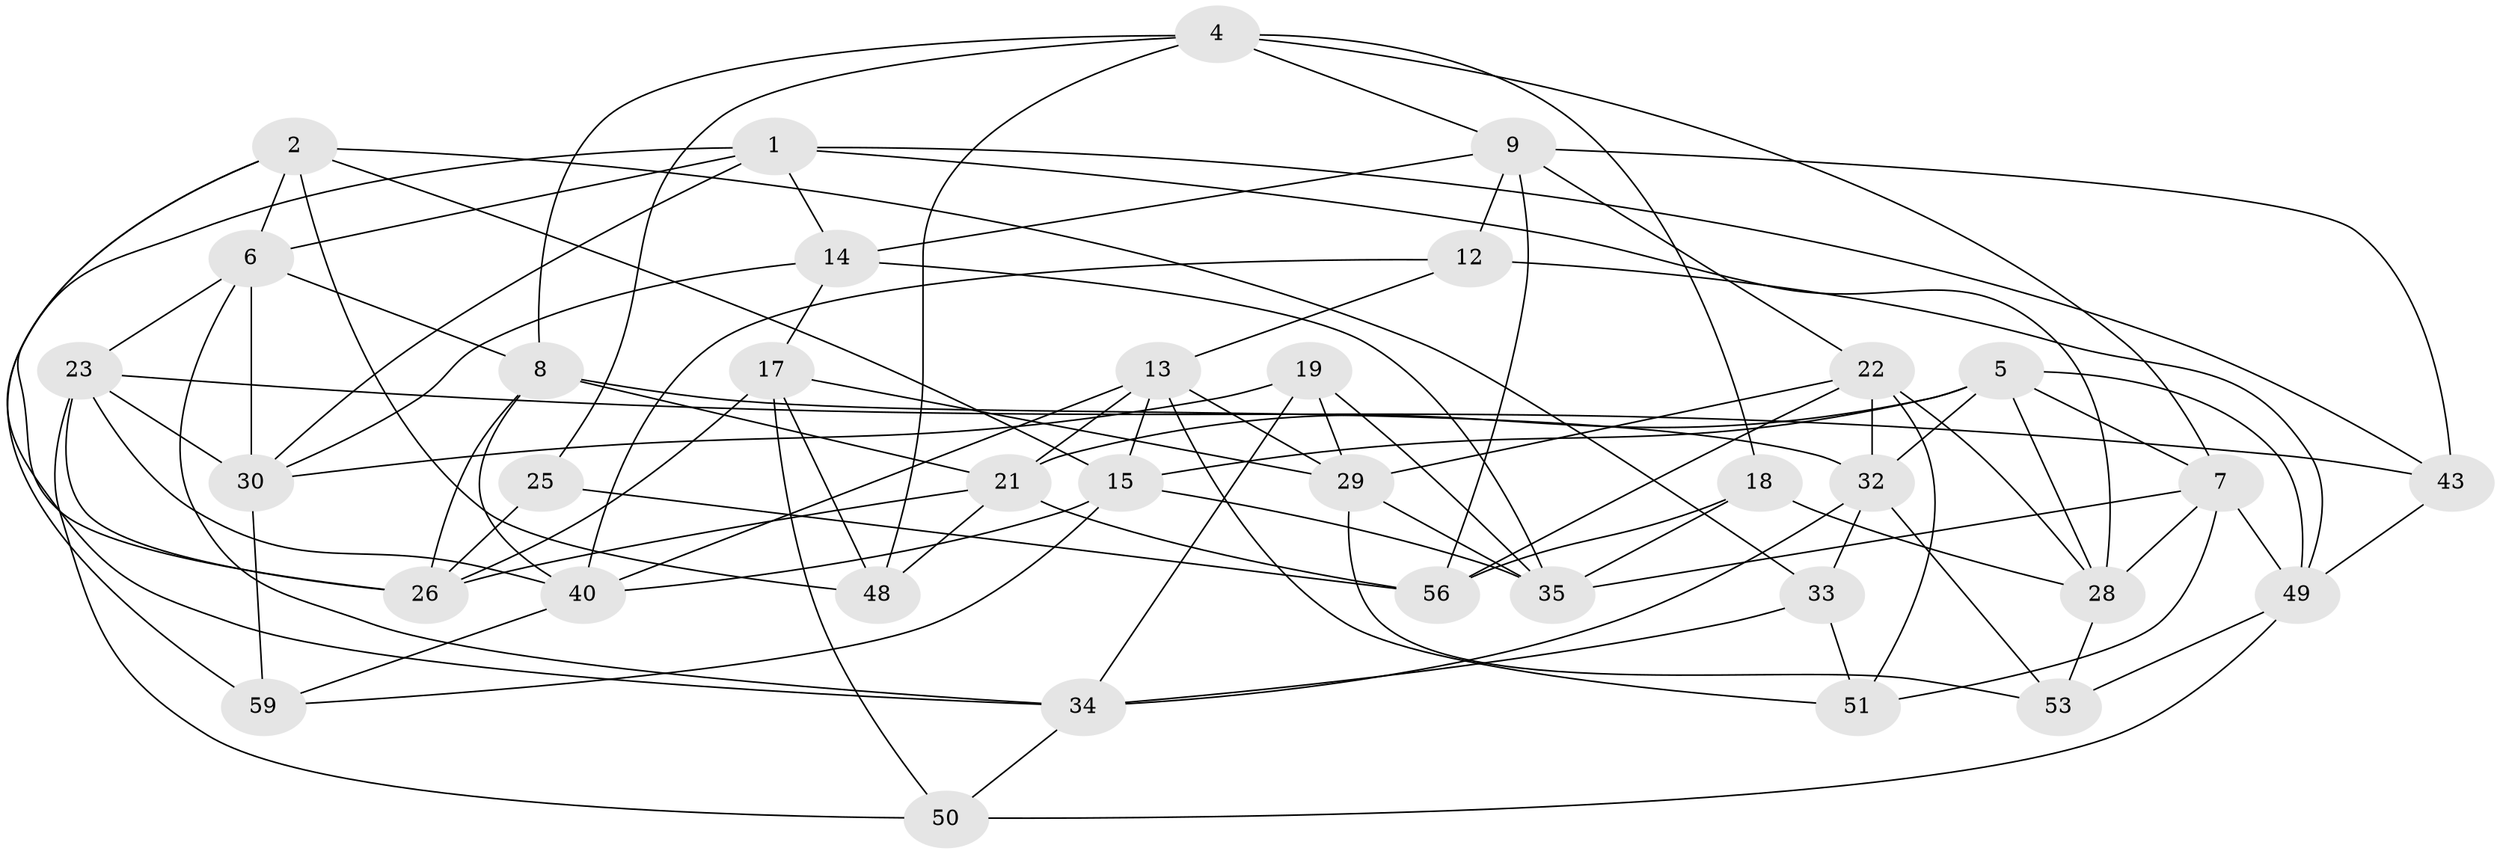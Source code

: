 // Generated by graph-tools (version 1.1) at 2025/24/03/03/25 07:24:28]
// undirected, 36 vertices, 95 edges
graph export_dot {
graph [start="1"]
  node [color=gray90,style=filled];
  1 [super="+10"];
  2 [super="+3"];
  4 [super="+11"];
  5 [super="+27"];
  6 [super="+44"];
  7 [super="+36"];
  8 [super="+54"];
  9 [super="+31"];
  12;
  13 [super="+46"];
  14 [super="+16"];
  15 [super="+20"];
  17 [super="+38"];
  18;
  19;
  21 [super="+42"];
  22 [super="+58"];
  23 [super="+24"];
  25;
  26 [super="+45"];
  28 [super="+39"];
  29 [super="+57"];
  30 [super="+37"];
  32 [super="+47"];
  33;
  34 [super="+41"];
  35 [super="+52"];
  40 [super="+55"];
  43;
  48;
  49 [super="+60"];
  50;
  51;
  53;
  56 [super="+61"];
  59;
  1 -- 30;
  1 -- 43;
  1 -- 59;
  1 -- 28;
  1 -- 14;
  1 -- 6;
  2 -- 15;
  2 -- 26;
  2 -- 48;
  2 -- 33;
  2 -- 34;
  2 -- 6;
  4 -- 18;
  4 -- 8;
  4 -- 9;
  4 -- 48;
  4 -- 25;
  4 -- 7;
  5 -- 21;
  5 -- 49;
  5 -- 32;
  5 -- 15;
  5 -- 7;
  5 -- 28;
  6 -- 30;
  6 -- 23;
  6 -- 34;
  6 -- 8;
  7 -- 35;
  7 -- 51;
  7 -- 49;
  7 -- 28;
  8 -- 26;
  8 -- 21;
  8 -- 32;
  8 -- 40;
  9 -- 56;
  9 -- 43;
  9 -- 14;
  9 -- 12;
  9 -- 22;
  12 -- 40;
  12 -- 13;
  12 -- 49;
  13 -- 51;
  13 -- 15;
  13 -- 29;
  13 -- 21;
  13 -- 40;
  14 -- 17 [weight=2];
  14 -- 35;
  14 -- 30;
  15 -- 59;
  15 -- 40;
  15 -- 35;
  17 -- 48;
  17 -- 29;
  17 -- 26;
  17 -- 50;
  18 -- 35;
  18 -- 56;
  18 -- 28;
  19 -- 29;
  19 -- 34;
  19 -- 35;
  19 -- 30;
  21 -- 48;
  21 -- 26;
  21 -- 56;
  22 -- 51;
  22 -- 32;
  22 -- 29;
  22 -- 28;
  22 -- 56;
  23 -- 26;
  23 -- 50;
  23 -- 43;
  23 -- 30;
  23 -- 40;
  25 -- 26;
  25 -- 56 [weight=2];
  28 -- 53;
  29 -- 53;
  29 -- 35;
  30 -- 59;
  32 -- 33;
  32 -- 34;
  32 -- 53;
  33 -- 34;
  33 -- 51;
  34 -- 50;
  40 -- 59;
  43 -- 49;
  49 -- 50;
  49 -- 53;
}
